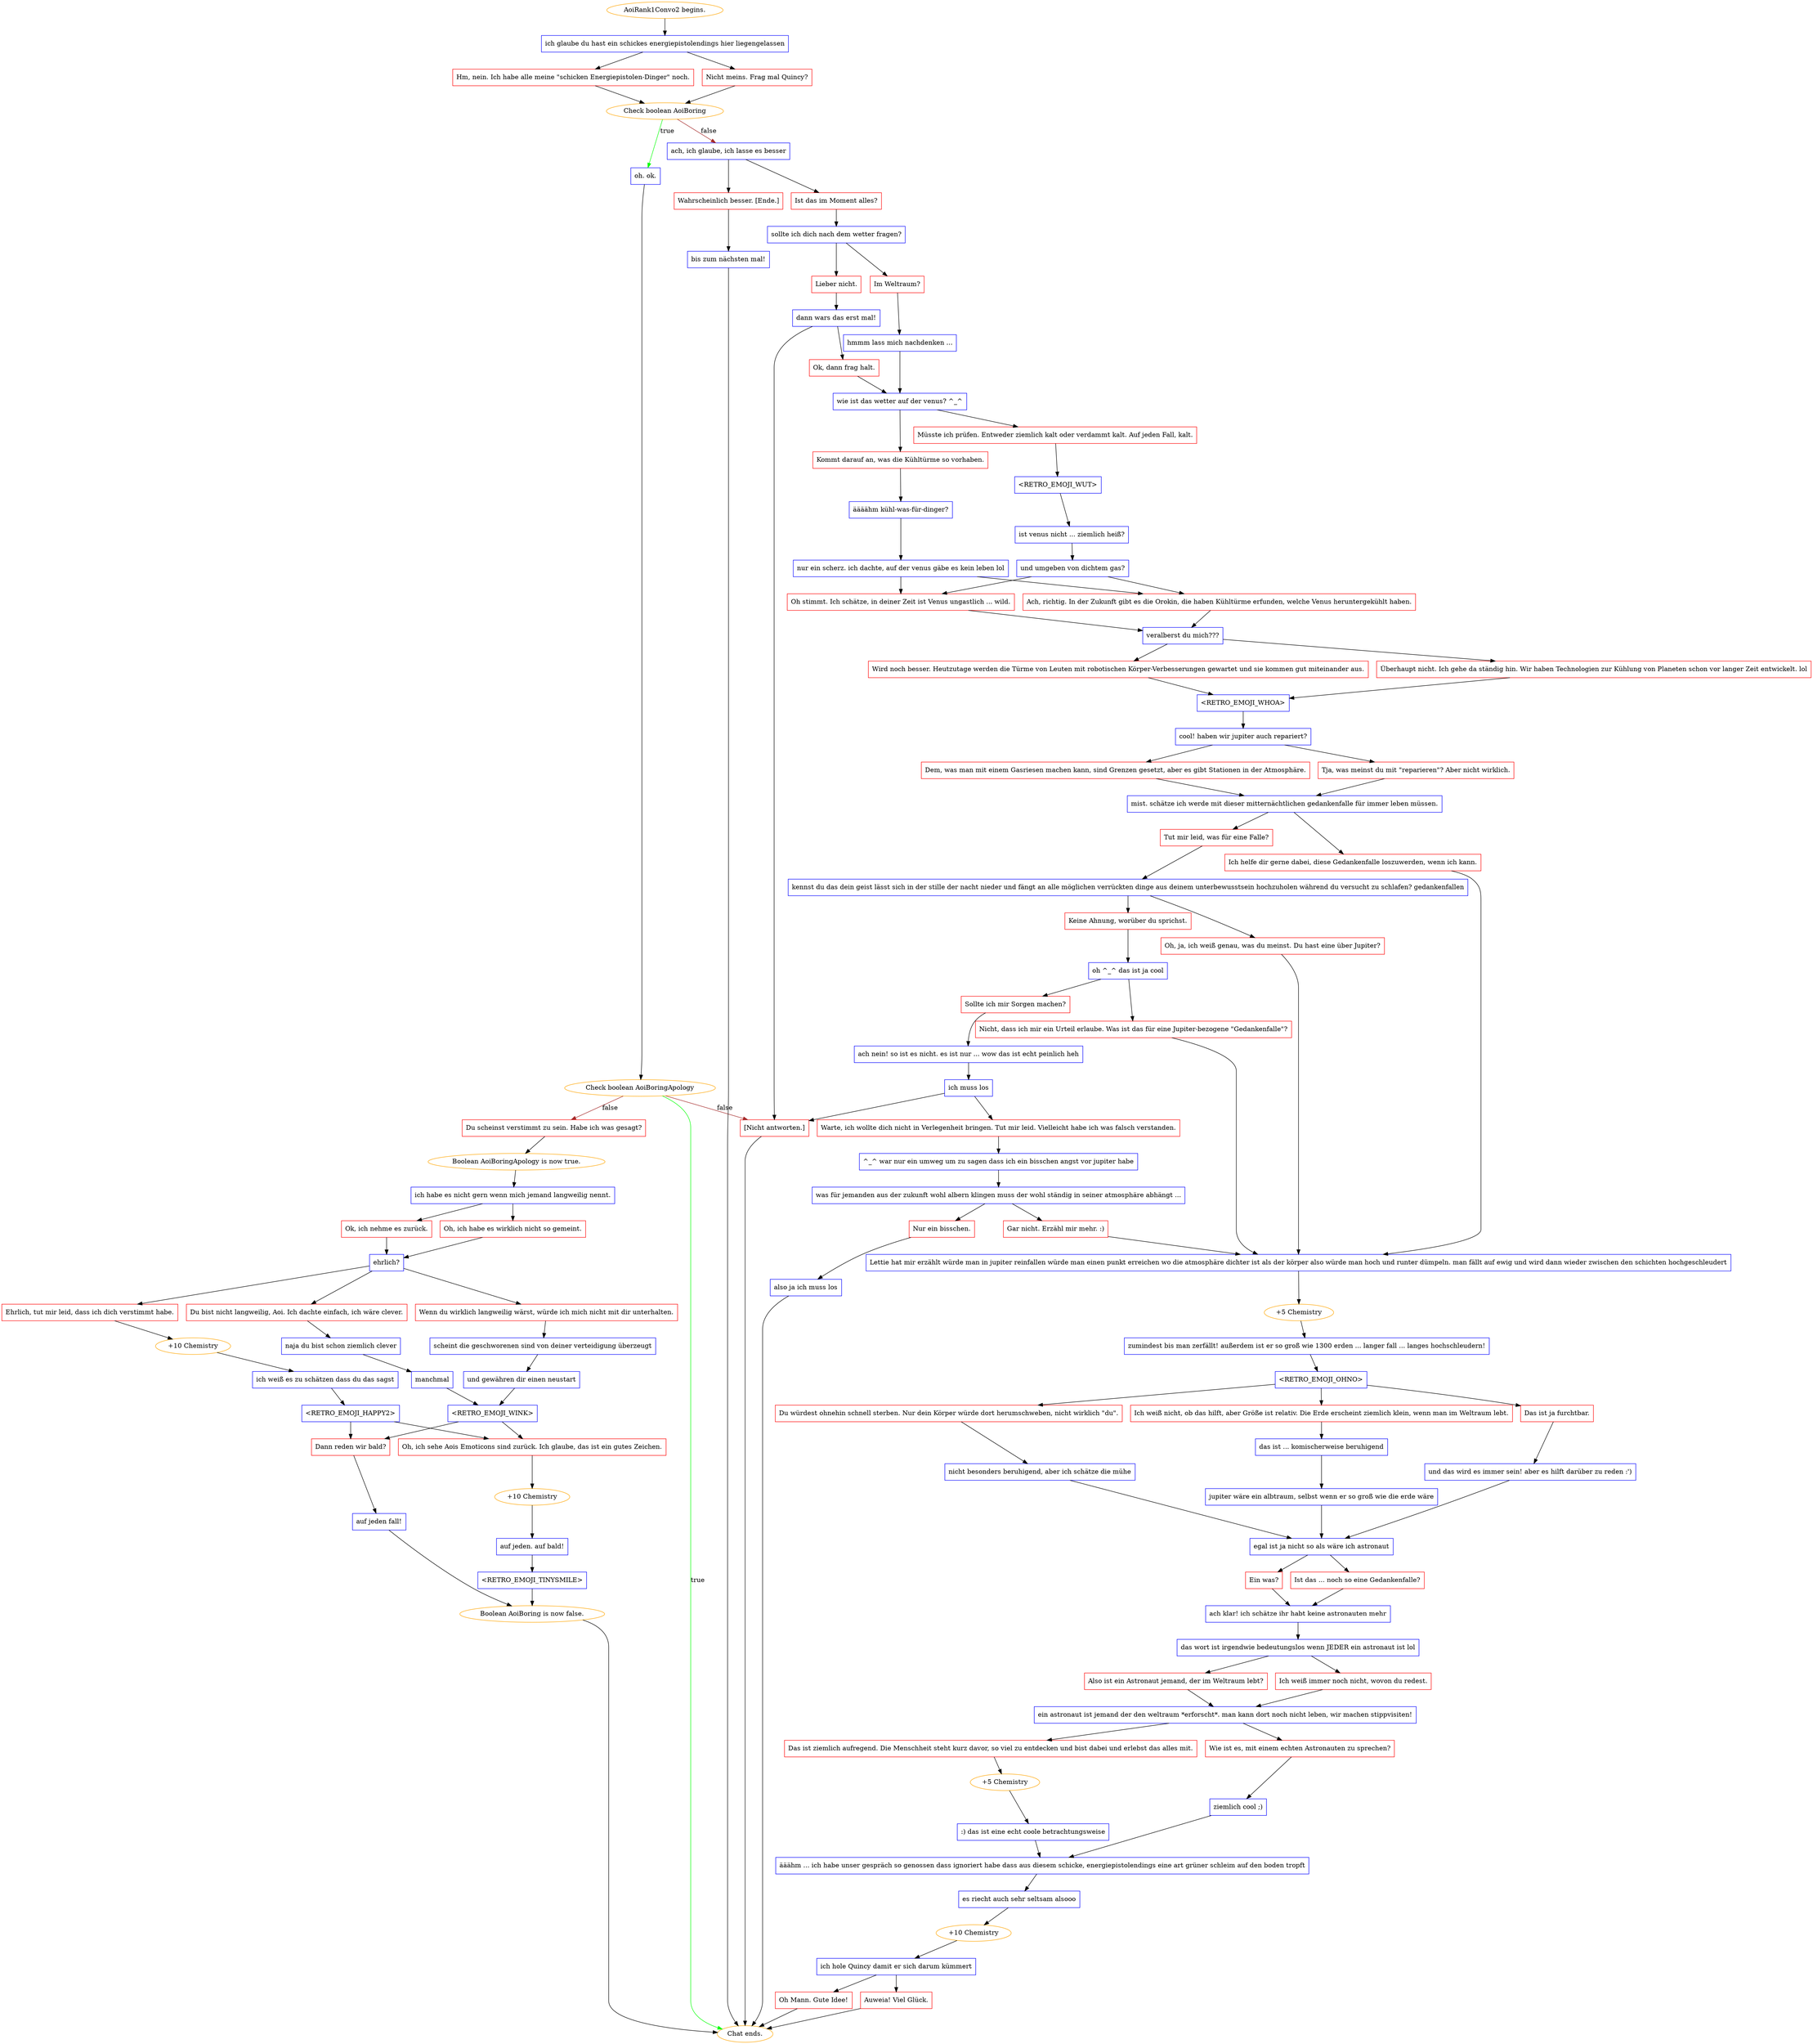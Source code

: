 digraph {
	"AoiRank1Convo2 begins." [color=orange];
		"AoiRank1Convo2 begins." -> j86160675;
	j86160675 [label="ich glaube du hast ein schickes energiepistolendings hier liegengelassen",shape=box,color=blue];
		j86160675 -> j2290533486;
		j86160675 -> j1940189991;
	j2290533486 [label="Hm, nein. Ich habe alle meine \"schicken Energiepistolen-Dinger\" noch.",shape=box,color=red];
		j2290533486 -> j1717996206;
	j1940189991 [label="Nicht meins. Frag mal Quincy?",shape=box,color=red];
		j1940189991 -> j1717996206;
	j1717996206 [label="Check boolean AoiBoring",color=orange];
		j1717996206 -> j2320643153 [label=true,color=green];
		j1717996206 -> j3476889722 [label=false,color=brown];
	j2320643153 [label="oh. ok.",shape=box,color=blue];
		j2320643153 -> j2507467571;
	j3476889722 [label="ach, ich glaube, ich lasse es besser",shape=box,color=blue];
		j3476889722 -> j3944022073;
		j3476889722 -> j2270225250;
	j2507467571 [label="Check boolean AoiBoringApology",color=orange];
		j2507467571 -> "Chat ends." [label=true,color=green];
		j2507467571 -> j3690430131 [label=false,color=brown];
		j2507467571 -> j2595336394 [label=false,color=brown];
	j3944022073 [label="Ist das im Moment alles?",shape=box,color=red];
		j3944022073 -> j2824039109;
	j2270225250 [label="Wahrscheinlich besser. [Ende.]",shape=box,color=red];
		j2270225250 -> j2146503851;
	"Chat ends." [color=orange];
	j3690430131 [label="Du scheinst verstimmt zu sein. Habe ich was gesagt?",shape=box,color=red];
		j3690430131 -> j1504092643;
	j2595336394 [label="[Nicht antworten.]",shape=box,color=red];
		j2595336394 -> "Chat ends.";
	j2824039109 [label="sollte ich dich nach dem wetter fragen?",shape=box,color=blue];
		j2824039109 -> j3818278752;
		j2824039109 -> j3964109057;
	j2146503851 [label="bis zum nächsten mal!",shape=box,color=blue];
		j2146503851 -> "Chat ends.";
	j1504092643 [label="Boolean AoiBoringApology is now true.",color=orange];
		j1504092643 -> j2749503694;
	j3818278752 [label="Im Weltraum?",shape=box,color=red];
		j3818278752 -> j4264411460;
	j3964109057 [label="Lieber nicht.",shape=box,color=red];
		j3964109057 -> j3576970891;
	j2749503694 [label="ich habe es nicht gern wenn mich jemand langweilig nennt.",shape=box,color=blue];
		j2749503694 -> j3316625340;
		j2749503694 -> j3194109663;
	j4264411460 [label="hmmm lass mich nachdenken ...",shape=box,color=blue];
		j4264411460 -> j2960401582;
	j3576970891 [label="dann wars das erst mal!",shape=box,color=blue];
		j3576970891 -> j264142775;
		j3576970891 -> j2595336394;
	j3316625340 [label="Oh, ich habe es wirklich nicht so gemeint.",shape=box,color=red];
		j3316625340 -> j1764959222;
	j3194109663 [label="Ok, ich nehme es zurück.",shape=box,color=red];
		j3194109663 -> j1764959222;
	j2960401582 [label="wie ist das wetter auf der venus? ^_^",shape=box,color=blue];
		j2960401582 -> j2046405895;
		j2960401582 -> j909620502;
	j264142775 [label="Ok, dann frag halt.",shape=box,color=red];
		j264142775 -> j2960401582;
	j1764959222 [label="ehrlich?",shape=box,color=blue];
		j1764959222 -> j1345521605;
		j1764959222 -> j4111753765;
		j1764959222 -> j4114016973;
	j2046405895 [label="Kommt darauf an, was die Kühltürme so vorhaben.",shape=box,color=red];
		j2046405895 -> j2418974133;
	j909620502 [label="Müsste ich prüfen. Entweder ziemlich kalt oder verdammt kalt. Auf jeden Fall, kalt.",shape=box,color=red];
		j909620502 -> j545904691;
	j1345521605 [label="Ehrlich, tut mir leid, dass ich dich verstimmt habe.",shape=box,color=red];
		j1345521605 -> j2902053339;
	j4111753765 [label="Du bist nicht langweilig, Aoi. Ich dachte einfach, ich wäre clever.",shape=box,color=red];
		j4111753765 -> j2743561093;
	j4114016973 [label="Wenn du wirklich langweilig wärst, würde ich mich nicht mit dir unterhalten.",shape=box,color=red];
		j4114016973 -> j2498703966;
	j2418974133 [label="äääähm kühl-was-für-dinger?",shape=box,color=blue];
		j2418974133 -> j2137562223;
	j545904691 [label="<RETRO_EMOJI_WUT>",shape=box,color=blue];
		j545904691 -> j2856447656;
	j2902053339 [label="+10 Chemistry",color=orange];
		j2902053339 -> j2966948006;
	j2743561093 [label="naja du bist schon ziemlich clever",shape=box,color=blue];
		j2743561093 -> j3072334180;
	j2498703966 [label="scheint die geschworenen sind von deiner verteidigung überzeugt",shape=box,color=blue];
		j2498703966 -> j2415966355;
	j2137562223 [label="nur ein scherz. ich dachte, auf der venus gäbe es kein leben lol",shape=box,color=blue];
		j2137562223 -> j1223177811;
		j2137562223 -> j1023161698;
	j2856447656 [label="ist venus nicht ... ziemlich heiß?",shape=box,color=blue];
		j2856447656 -> j4108247591;
	j2966948006 [label="ich weiß es zu schätzen dass du das sagst",shape=box,color=blue];
		j2966948006 -> j2657560192;
	j3072334180 [label="manchmal",shape=box,color=blue];
		j3072334180 -> j3097585450;
	j2415966355 [label="und gewähren dir einen neustart",shape=box,color=blue];
		j2415966355 -> j3097585450;
	j1223177811 [label="Oh stimmt. Ich schätze, in deiner Zeit ist Venus ungastlich ... wild.",shape=box,color=red];
		j1223177811 -> j2482865946;
	j1023161698 [label="Ach, richtig. In der Zukunft gibt es die Orokin, die haben Kühltürme erfunden, welche Venus heruntergekühlt haben.",shape=box,color=red];
		j1023161698 -> j2482865946;
	j4108247591 [label="und umgeben von dichtem gas?",shape=box,color=blue];
		j4108247591 -> j1223177811;
		j4108247591 -> j1023161698;
	j2657560192 [label="<RETRO_EMOJI_HAPPY2>",shape=box,color=blue];
		j2657560192 -> j2616330277;
		j2657560192 -> j3329462205;
	j3097585450 [label="<RETRO_EMOJI_WINK>",shape=box,color=blue];
		j3097585450 -> j2616330277;
		j3097585450 -> j3329462205;
	j2482865946 [label="veralberst du mich???",shape=box,color=blue];
		j2482865946 -> j412864860;
		j2482865946 -> j1695109072;
	j2616330277 [label="Dann reden wir bald?",shape=box,color=red];
		j2616330277 -> j1062198054;
	j3329462205 [label="Oh, ich sehe Aois Emoticons sind zurück. Ich glaube, das ist ein gutes Zeichen.",shape=box,color=red];
		j3329462205 -> j1483883800;
	j412864860 [label="Wird noch besser. Heutzutage werden die Türme von Leuten mit robotischen Körper-Verbesserungen gewartet und sie kommen gut miteinander aus.",shape=box,color=red];
		j412864860 -> j1309114557;
	j1695109072 [label="Überhaupt nicht. Ich gehe da ständig hin. Wir haben Technologien zur Kühlung von Planeten schon vor langer Zeit entwickelt. lol",shape=box,color=red];
		j1695109072 -> j1309114557;
	j1062198054 [label="auf jeden fall!",shape=box,color=blue];
		j1062198054 -> j2581611291;
	j1483883800 [label="+10 Chemistry",color=orange];
		j1483883800 -> j858182796;
	j1309114557 [label="<RETRO_EMOJI_WHOA>",shape=box,color=blue];
		j1309114557 -> j3498642970;
	j2581611291 [label="Boolean AoiBoring is now false.",color=orange];
		j2581611291 -> "Chat ends.";
	j858182796 [label="auf jeden. auf bald!",shape=box,color=blue];
		j858182796 -> j153386734;
	j3498642970 [label="cool! haben wir jupiter auch repariert?",shape=box,color=blue];
		j3498642970 -> j1147187602;
		j3498642970 -> j2829316411;
	j153386734 [label="<RETRO_EMOJI_TINYSMILE>",shape=box,color=blue];
		j153386734 -> j2581611291;
	j1147187602 [label="Dem, was man mit einem Gasriesen machen kann, sind Grenzen gesetzt, aber es gibt Stationen in der Atmosphäre.",shape=box,color=red];
		j1147187602 -> j2779297212;
	j2829316411 [label="Tja, was meinst du mit \"reparieren\"? Aber nicht wirklich.",shape=box,color=red];
		j2829316411 -> j2779297212;
	j2779297212 [label="mist. schätze ich werde mit dieser mitternächtlichen gedankenfalle für immer leben müssen.",shape=box,color=blue];
		j2779297212 -> j3881390844;
		j2779297212 -> j2942684508;
	j3881390844 [label="Ich helfe dir gerne dabei, diese Gedankenfalle loszuwerden, wenn ich kann.",shape=box,color=red];
		j3881390844 -> j3919944165;
	j2942684508 [label="Tut mir leid, was für eine Falle?",shape=box,color=red];
		j2942684508 -> j1574344076;
	j3919944165 [label="Lettie hat mir erzählt würde man in jupiter reinfallen würde man einen punkt erreichen wo die atmosphäre dichter ist als der körper also würde man hoch und runter dümpeln. man fällt auf ewig und wird dann wieder zwischen den schichten hochgeschleudert",shape=box,color=blue];
		j3919944165 -> j500761504;
	j1574344076 [label="kennst du das dein geist lässt sich in der stille der nacht nieder und fängt an alle möglichen verrückten dinge aus deinem unterbewusstsein hochzuholen während du versucht zu schlafen? gedankenfallen",shape=box,color=blue];
		j1574344076 -> j3484130650;
		j1574344076 -> j1529601256;
	j500761504 [label="+5 Chemistry",color=orange];
		j500761504 -> j645170738;
	j3484130650 [label="Oh, ja, ich weiß genau, was du meinst. Du hast eine über Jupiter?",shape=box,color=red];
		j3484130650 -> j3919944165;
	j1529601256 [label="Keine Ahnung, worüber du sprichst.",shape=box,color=red];
		j1529601256 -> j992933862;
	j645170738 [label="zumindest bis man zerfällt! außerdem ist er so groß wie 1300 erden ... langer fall ... langes hochschleudern!",shape=box,color=blue];
		j645170738 -> j2783449782;
	j992933862 [label="oh ^_^ das ist ja cool",shape=box,color=blue];
		j992933862 -> j317618360;
		j992933862 -> j3084062132;
	j2783449782 [label="<RETRO_EMOJI_OHNO>",shape=box,color=blue];
		j2783449782 -> j3871577202;
		j2783449782 -> j2270950332;
		j2783449782 -> j3534269086;
	j317618360 [label="Nicht, dass ich mir ein Urteil erlaube. Was ist das für eine Jupiter-bezogene \"Gedankenfalle\"?",shape=box,color=red];
		j317618360 -> j3919944165;
	j3084062132 [label="Sollte ich mir Sorgen machen?",shape=box,color=red];
		j3084062132 -> j1663889270;
	j3871577202 [label="Das ist ja furchtbar.",shape=box,color=red];
		j3871577202 -> j3473322819;
	j2270950332 [label="Du würdest ohnehin schnell sterben. Nur dein Körper würde dort herumschweben, nicht wirklich \"du\".",shape=box,color=red];
		j2270950332 -> j43006126;
	j3534269086 [label="Ich weiß nicht, ob das hilft, aber Größe ist relativ. Die Erde erscheint ziemlich klein, wenn man im Weltraum lebt.",shape=box,color=red];
		j3534269086 -> j2212132577;
	j1663889270 [label="ach nein! so ist es nicht. es ist nur ... wow das ist echt peinlich heh",shape=box,color=blue];
		j1663889270 -> j91373632;
	j3473322819 [label="und das wird es immer sein! aber es hilft darüber zu reden :')",shape=box,color=blue];
		j3473322819 -> j4012960955;
	j43006126 [label="nicht besonders beruhigend, aber ich schätze die mühe",shape=box,color=blue];
		j43006126 -> j4012960955;
	j2212132577 [label="das ist ... komischerweise beruhigend",shape=box,color=blue];
		j2212132577 -> j3277109361;
	j91373632 [label="ich muss los",shape=box,color=blue];
		j91373632 -> j2910742380;
		j91373632 -> j2595336394;
	j4012960955 [label="egal ist ja nicht so als wäre ich astronaut",shape=box,color=blue];
		j4012960955 -> j2005803352;
		j4012960955 -> j3227217780;
	j3277109361 [label="jupiter wäre ein albtraum, selbst wenn er so groß wie die erde wäre",shape=box,color=blue];
		j3277109361 -> j4012960955;
	j2910742380 [label="Warte, ich wollte dich nicht in Verlegenheit bringen. Tut mir leid. Vielleicht habe ich was falsch verstanden.",shape=box,color=red];
		j2910742380 -> j1789358012;
	j2005803352 [label="Ein was?",shape=box,color=red];
		j2005803352 -> j175335568;
	j3227217780 [label="Ist das ... noch so eine Gedankenfalle?",shape=box,color=red];
		j3227217780 -> j175335568;
	j1789358012 [label="^_^ war nur ein umweg um zu sagen dass ich ein bisschen angst vor jupiter habe",shape=box,color=blue];
		j1789358012 -> j1176141761;
	j175335568 [label="ach klar! ich schätze ihr habt keine astronauten mehr",shape=box,color=blue];
		j175335568 -> j3228484309;
	j1176141761 [label="was für jemanden aus der zukunft wohl albern klingen muss der wohl ständig in seiner atmosphäre abhängt ...",shape=box,color=blue];
		j1176141761 -> j1569775335;
		j1176141761 -> j798236898;
	j3228484309 [label="das wort ist irgendwie bedeutungslos wenn JEDER ein astronaut ist lol",shape=box,color=blue];
		j3228484309 -> j455075457;
		j3228484309 -> j1970024790;
	j1569775335 [label="Gar nicht. Erzähl mir mehr. :)",shape=box,color=red];
		j1569775335 -> j3919944165;
	j798236898 [label="Nur ein bisschen.",shape=box,color=red];
		j798236898 -> j3849768068;
	j455075457 [label="Also ist ein Astronaut jemand, der im Weltraum lebt?",shape=box,color=red];
		j455075457 -> j29967505;
	j1970024790 [label="Ich weiß immer noch nicht, wovon du redest.",shape=box,color=red];
		j1970024790 -> j29967505;
	j3849768068 [label="also ja ich muss los",shape=box,color=blue];
		j3849768068 -> "Chat ends.";
	j29967505 [label="ein astronaut ist jemand der den weltraum *erforscht*. man kann dort noch nicht leben, wir machen stippvisiten!",shape=box,color=blue];
		j29967505 -> j4234096925;
		j29967505 -> j505631095;
	j4234096925 [label="Das ist ziemlich aufregend. Die Menschheit steht kurz davor, so viel zu entdecken und bist dabei und erlebst das alles mit.",shape=box,color=red];
		j4234096925 -> j1350021038;
	j505631095 [label="Wie ist es, mit einem echten Astronauten zu sprechen?",shape=box,color=red];
		j505631095 -> j127055043;
	j1350021038 [label="+5 Chemistry",color=orange];
		j1350021038 -> j4107679048;
	j127055043 [label="ziemlich cool ;)",shape=box,color=blue];
		j127055043 -> j3337076450;
	j4107679048 [label=":) das ist eine echt coole betrachtungsweise",shape=box,color=blue];
		j4107679048 -> j3337076450;
	j3337076450 [label="ääähm ... ich habe unser gespräch so genossen dass ignoriert habe dass aus diesem schicke, energiepistolendings eine art grüner schleim auf den boden tropft",shape=box,color=blue];
		j3337076450 -> j1117716723;
	j1117716723 [label="es riecht auch sehr seltsam alsooo",shape=box,color=blue];
		j1117716723 -> j1517199366;
	j1517199366 [label="+10 Chemistry",color=orange];
		j1517199366 -> j933060007;
	j933060007 [label="ich hole Quincy damit er sich darum kümmert",shape=box,color=blue];
		j933060007 -> j4066003227;
		j933060007 -> j3978818353;
	j4066003227 [label="Auweia! Viel Glück.",shape=box,color=red];
		j4066003227 -> "Chat ends.";
	j3978818353 [label="Oh Mann. Gute Idee!",shape=box,color=red];
		j3978818353 -> "Chat ends.";
}